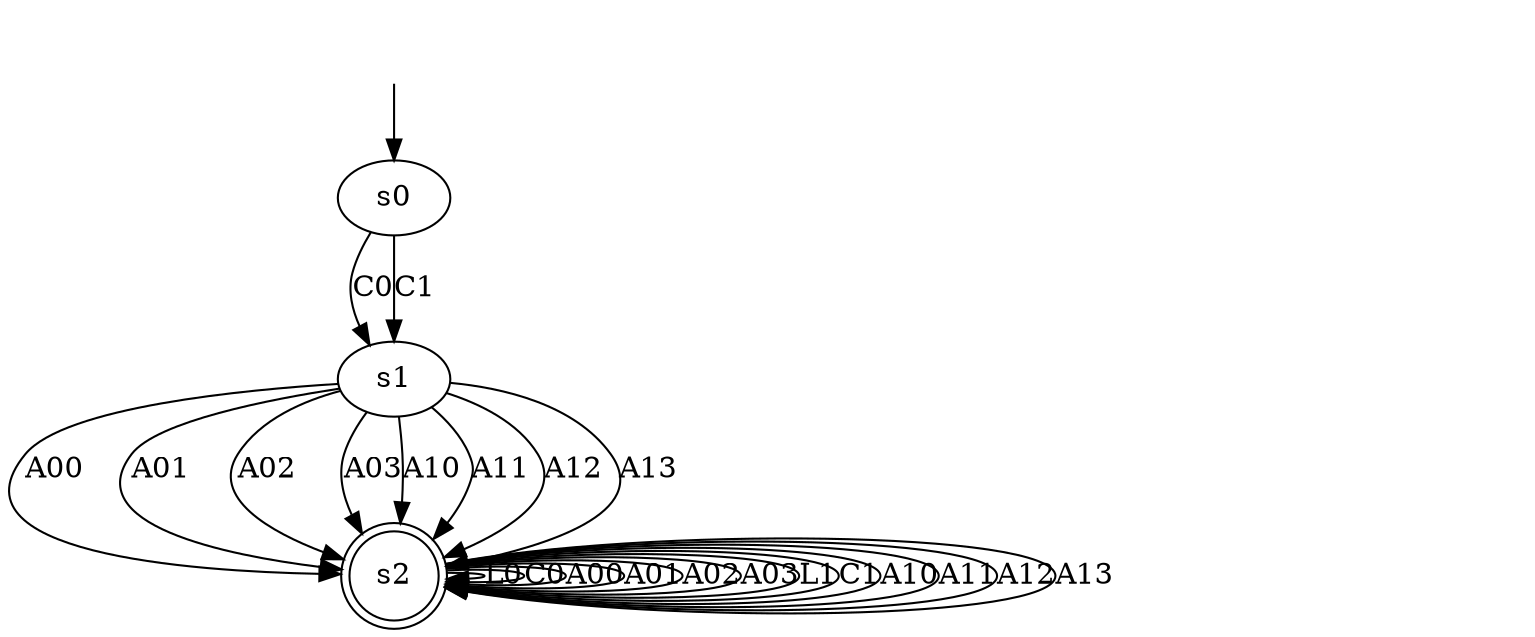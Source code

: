 digraph "data/our_models/magento_2_4_b1" {
s0 [label=s0];
s1 [label=s1];
s2 [label=s2, shape=doublecircle];
s0 -> s1  [label=C0];
s0 -> s1  [label=C1];
s1 -> s2  [label=A00];
s1 -> s2  [label=A01];
s1 -> s2  [label=A02];
s1 -> s2  [label=A03];
s1 -> s2  [label=A10];
s1 -> s2  [label=A11];
s1 -> s2  [label=A12];
s1 -> s2  [label=A13];
s2 -> s2  [label=L0];
s2 -> s2  [label=C0];
s2 -> s2  [label=A00];
s2 -> s2  [label=A01];
s2 -> s2  [label=A02];
s2 -> s2  [label=A03];
s2 -> s2  [label=L1];
s2 -> s2  [label=C1];
s2 -> s2  [label=A10];
s2 -> s2  [label=A11];
s2 -> s2  [label=A12];
s2 -> s2  [label=A13];
__start0 [label="", shape=none];
__start0 -> s0  [label=""];
}
